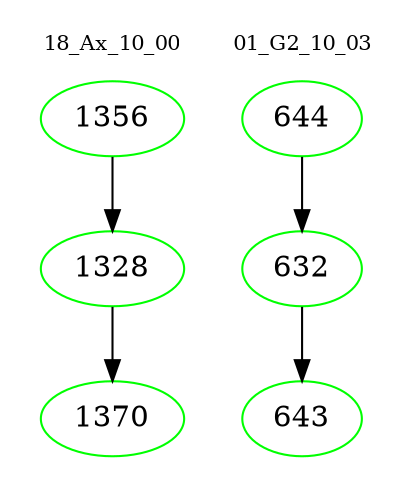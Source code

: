 digraph{
subgraph cluster_0 {
color = white
label = "18_Ax_10_00";
fontsize=10;
T0_1356 [label="1356", color="green"]
T0_1356 -> T0_1328 [color="black"]
T0_1328 [label="1328", color="green"]
T0_1328 -> T0_1370 [color="black"]
T0_1370 [label="1370", color="green"]
}
subgraph cluster_1 {
color = white
label = "01_G2_10_03";
fontsize=10;
T1_644 [label="644", color="green"]
T1_644 -> T1_632 [color="black"]
T1_632 [label="632", color="green"]
T1_632 -> T1_643 [color="black"]
T1_643 [label="643", color="green"]
}
}
